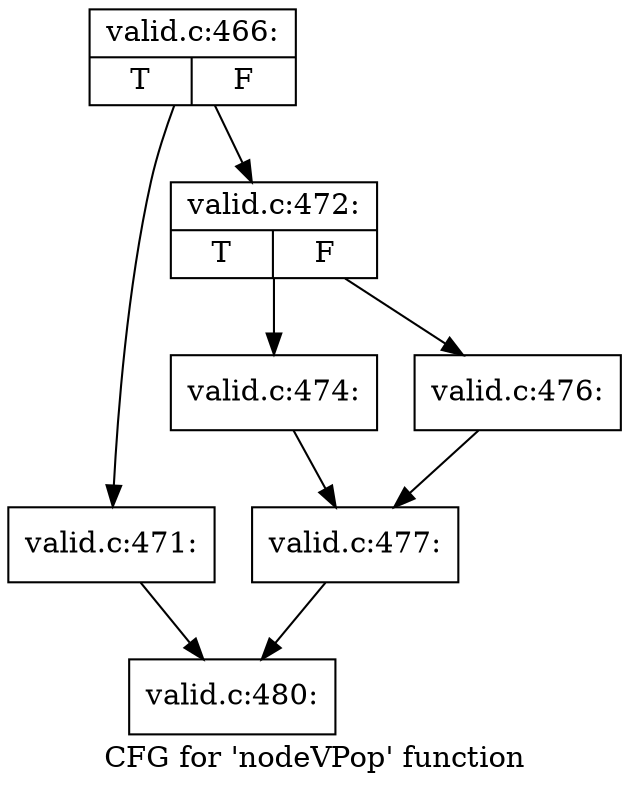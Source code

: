 digraph "CFG for 'nodeVPop' function" {
	label="CFG for 'nodeVPop' function";

	Node0x5349070 [shape=record,label="{valid.c:466:|{<s0>T|<s1>F}}"];
	Node0x5349070 -> Node0x5349310;
	Node0x5349070 -> Node0x5349360;
	Node0x5349310 [shape=record,label="{valid.c:471:}"];
	Node0x5349310 -> Node0x5350420;
	Node0x5349360 [shape=record,label="{valid.c:472:|{<s0>T|<s1>F}}"];
	Node0x5349360 -> Node0x53512e0;
	Node0x5349360 -> Node0x5351380;
	Node0x53512e0 [shape=record,label="{valid.c:474:}"];
	Node0x53512e0 -> Node0x5351330;
	Node0x5351380 [shape=record,label="{valid.c:476:}"];
	Node0x5351380 -> Node0x5351330;
	Node0x5351330 [shape=record,label="{valid.c:477:}"];
	Node0x5351330 -> Node0x5350420;
	Node0x5350420 [shape=record,label="{valid.c:480:}"];
}
